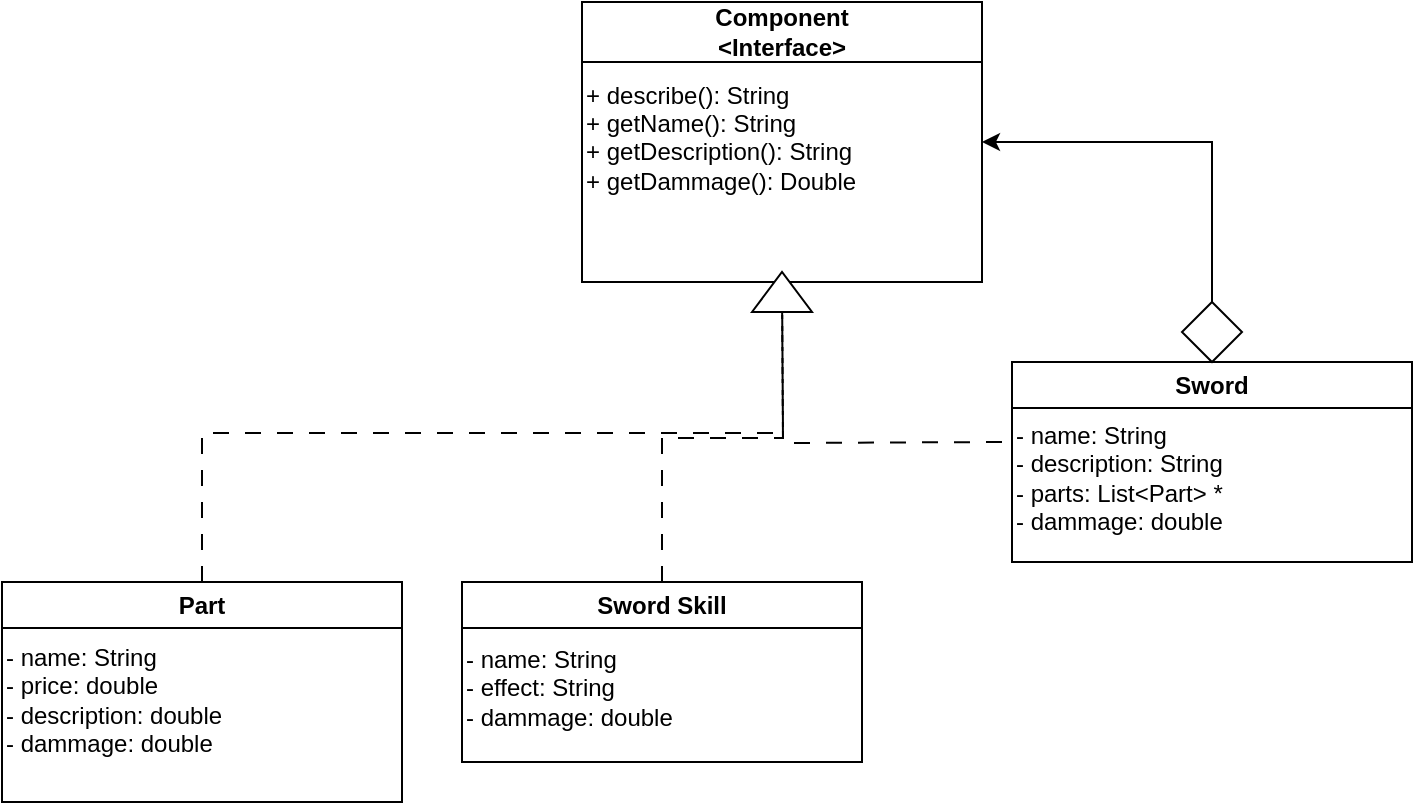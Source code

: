 <mxfile version="24.4.4" type="github">
  <diagram name="Page-1" id="mLlrIexJ9fZd_A2HoGhO">
    <mxGraphModel dx="989" dy="526" grid="1" gridSize="10" guides="1" tooltips="1" connect="1" arrows="1" fold="1" page="1" pageScale="1" pageWidth="850" pageHeight="1100" math="0" shadow="0">
      <root>
        <mxCell id="0" />
        <mxCell id="1" parent="0" />
        <mxCell id="cjaMEO1SCx3lNwTHjd5e-1" value="&lt;div&gt;Component&lt;/div&gt;&lt;div&gt;&amp;lt;Interface&amp;gt;&lt;br&gt;&lt;/div&gt;" style="swimlane;whiteSpace=wrap;html=1;startSize=30;" parent="1" vertex="1">
          <mxGeometry x="363" y="290" width="200" height="140" as="geometry" />
        </mxCell>
        <mxCell id="cjaMEO1SCx3lNwTHjd5e-3" value="&lt;div align=&quot;left&quot;&gt;+ describe(): String&lt;br&gt;+ getName(): String&lt;br&gt;+ getDescription(): String&lt;br&gt;+ getDammage(): Double&lt;br&gt;&lt;br&gt;&lt;/div&gt;" style="text;html=1;align=left;verticalAlign=middle;resizable=0;points=[];autosize=1;strokeColor=none;fillColor=none;" parent="cjaMEO1SCx3lNwTHjd5e-1" vertex="1">
          <mxGeometry y="30" width="160" height="90" as="geometry" />
        </mxCell>
        <mxCell id="cjaMEO1SCx3lNwTHjd5e-22" style="edgeStyle=orthogonalEdgeStyle;rounded=0;orthogonalLoop=1;jettySize=auto;html=1;dashed=1;dashPattern=8 8;" parent="1" edge="1">
          <mxGeometry relative="1" as="geometry">
            <mxPoint x="463" y="430" as="targetPoint" />
            <mxPoint x="573" y="510" as="sourcePoint" />
          </mxGeometry>
        </mxCell>
        <mxCell id="cjaMEO1SCx3lNwTHjd5e-4" value="Sword" style="swimlane;whiteSpace=wrap;html=1;" parent="1" vertex="1">
          <mxGeometry x="578" y="470" width="200" height="100" as="geometry" />
        </mxCell>
        <mxCell id="cjaMEO1SCx3lNwTHjd5e-5" value="&lt;div align=&quot;left&quot;&gt;- name: String&lt;br&gt;- description: String&lt;/div&gt;&lt;div align=&quot;left&quot;&gt;- parts: List&amp;lt;Part&amp;gt; *&lt;br&gt;- dammage: double&lt;br&gt;&lt;/div&gt;" style="text;html=1;align=left;verticalAlign=middle;resizable=0;points=[];autosize=1;strokeColor=none;fillColor=none;" parent="cjaMEO1SCx3lNwTHjd5e-4" vertex="1">
          <mxGeometry y="23" width="130" height="70" as="geometry" />
        </mxCell>
        <mxCell id="cjaMEO1SCx3lNwTHjd5e-9" style="edgeStyle=orthogonalEdgeStyle;rounded=0;orthogonalLoop=1;jettySize=auto;html=1;entryX=1;entryY=0.5;entryDx=0;entryDy=0;exitX=0.5;exitY=0;exitDx=0;exitDy=0;" parent="1" source="cjaMEO1SCx3lNwTHjd5e-8" target="cjaMEO1SCx3lNwTHjd5e-1" edge="1">
          <mxGeometry relative="1" as="geometry" />
        </mxCell>
        <mxCell id="cjaMEO1SCx3lNwTHjd5e-8" value="" style="rhombus;whiteSpace=wrap;html=1;" parent="1" vertex="1">
          <mxGeometry x="663" y="440" width="30" height="30" as="geometry" />
        </mxCell>
        <mxCell id="cjaMEO1SCx3lNwTHjd5e-17" style="edgeStyle=orthogonalEdgeStyle;rounded=0;orthogonalLoop=1;jettySize=auto;html=1;exitX=0.5;exitY=0;exitDx=0;exitDy=0;dashed=1;dashPattern=8 8;" parent="1" source="cjaMEO1SCx3lNwTHjd5e-10" edge="1">
          <mxGeometry relative="1" as="geometry">
            <mxPoint x="463" y="430" as="targetPoint" />
          </mxGeometry>
        </mxCell>
        <mxCell id="cjaMEO1SCx3lNwTHjd5e-10" value="Part" style="swimlane;whiteSpace=wrap;html=1;" parent="1" vertex="1">
          <mxGeometry x="73" y="580" width="200" height="110" as="geometry" />
        </mxCell>
        <mxCell id="cjaMEO1SCx3lNwTHjd5e-11" value="- name: String&lt;br&gt;- price: double&lt;br&gt;- description: double&lt;br&gt;- dammage: double" style="text;html=1;align=left;verticalAlign=middle;resizable=0;points=[];autosize=1;strokeColor=none;fillColor=none;" parent="cjaMEO1SCx3lNwTHjd5e-10" vertex="1">
          <mxGeometry y="24" width="130" height="70" as="geometry" />
        </mxCell>
        <mxCell id="cjaMEO1SCx3lNwTHjd5e-13" value="Sword Skill" style="swimlane;whiteSpace=wrap;html=1;" parent="1" vertex="1">
          <mxGeometry x="303" y="580" width="200" height="90" as="geometry" />
        </mxCell>
        <mxCell id="cjaMEO1SCx3lNwTHjd5e-14" value="- name: String&lt;br&gt;- effect: String&lt;br&gt;- dammage: double" style="text;html=1;align=left;verticalAlign=middle;resizable=0;points=[];autosize=1;strokeColor=none;fillColor=none;" parent="cjaMEO1SCx3lNwTHjd5e-13" vertex="1">
          <mxGeometry y="23" width="130" height="60" as="geometry" />
        </mxCell>
        <mxCell id="cjaMEO1SCx3lNwTHjd5e-21" value="" style="edgeStyle=orthogonalEdgeStyle;rounded=0;orthogonalLoop=1;jettySize=auto;html=1;dashed=1;dashPattern=8 8;" parent="1" source="cjaMEO1SCx3lNwTHjd5e-13" edge="1">
          <mxGeometry relative="1" as="geometry">
            <mxPoint x="463" y="435" as="targetPoint" />
            <mxPoint x="403" y="580" as="sourcePoint" />
          </mxGeometry>
        </mxCell>
        <mxCell id="cjaMEO1SCx3lNwTHjd5e-20" value="" style="triangle;whiteSpace=wrap;html=1;rotation=-90;" parent="1" vertex="1">
          <mxGeometry x="453" y="420" width="20" height="30" as="geometry" />
        </mxCell>
      </root>
    </mxGraphModel>
  </diagram>
</mxfile>

